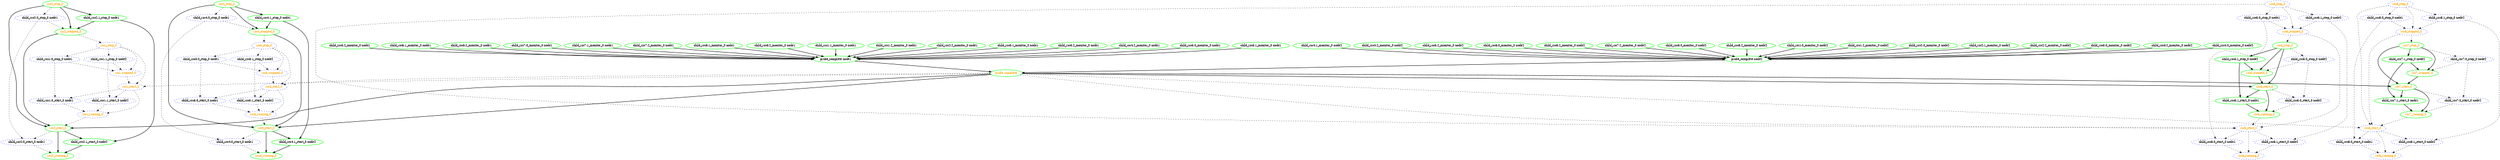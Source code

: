 digraph "g" {
	size = "30,30"
"probe_complete" [ style=bold color="green" fontcolor="orange" ]
"probe_complete node1" [ style=bold color="green" fontcolor="black" ]
"child_rsc1:1_monitor_0 node1" [ style=bold color="green" fontcolor="black" ]
"child_rsc1:2_monitor_0 node1" [ style=bold color="green" fontcolor="black" ]
"child_rsc2:2_monitor_0 node1" [ style=bold color="green" fontcolor="black" ]
"child_rsc3:1_monitor_0 node1" [ style=bold color="green" fontcolor="black" ]
"child_rsc3:2_monitor_0 node1" [ style=bold color="green" fontcolor="black" ]
"child_rsc4:2_monitor_0 node1" [ style=bold color="green" fontcolor="black" ]
"child_rsc5:0_monitor_0 node1" [ style=bold color="green" fontcolor="black" ]
"child_rsc5:1_monitor_0 node1" [ style=bold color="green" fontcolor="black" ]
"child_rsc5:2_monitor_0 node1" [ style=bold color="green" fontcolor="black" ]
"child_rsc6:1_monitor_0 node1" [ style=bold color="green" fontcolor="black" ]
"child_rsc6:2_monitor_0 node1" [ style=bold color="green" fontcolor="black" ]
"child_rsc7:0_monitor_0 node1" [ style=bold color="green" fontcolor="black" ]
"child_rsc7:1_monitor_0 node1" [ style=bold color="green" fontcolor="black" ]
"child_rsc7:2_monitor_0 node1" [ style=bold color="green" fontcolor="black" ]
"child_rsc8:1_monitor_0 node1" [ style=bold color="green" fontcolor="black" ]
"child_rsc8:2_monitor_0 node1" [ style=bold color="green" fontcolor="black" ]
"probe_complete node2" [ style=bold color="green" fontcolor="black" ]
"child_rsc1:0_monitor_0 node2" [ style=bold color="green" fontcolor="black" ]
"child_rsc1:2_monitor_0 node2" [ style=bold color="green" fontcolor="black" ]
"child_rsc2:0_monitor_0 node2" [ style=bold color="green" fontcolor="black" ]
"child_rsc2:1_monitor_0 node2" [ style=bold color="green" fontcolor="black" ]
"child_rsc2:2_monitor_0 node2" [ style=bold color="green" fontcolor="black" ]
"child_rsc3:0_monitor_0 node2" [ style=bold color="green" fontcolor="black" ]
"child_rsc3:2_monitor_0 node2" [ style=bold color="green" fontcolor="black" ]
"child_rsc4:0_monitor_0 node2" [ style=bold color="green" fontcolor="black" ]
"child_rsc4:1_monitor_0 node2" [ style=bold color="green" fontcolor="black" ]
"child_rsc4:2_monitor_0 node2" [ style=bold color="green" fontcolor="black" ]
"child_rsc5:2_monitor_0 node2" [ style=bold color="green" fontcolor="black" ]
"child_rsc6:0_monitor_0 node2" [ style=bold color="green" fontcolor="black" ]
"child_rsc6:2_monitor_0 node2" [ style=bold color="green" fontcolor="black" ]
"child_rsc7:2_monitor_0 node2" [ style=bold color="green" fontcolor="black" ]
"child_rsc8:0_monitor_0 node2" [ style=bold color="green" fontcolor="black" ]
"child_rsc8:2_monitor_0 node2" [ style=bold color="green" fontcolor="black" ]
"child_rsc1:0_stop_0 node1" [ style="dashed" color="blue" fontcolor="black" ]
"child_rsc1:0_start_0 node1" [ style="dashed" color="blue" fontcolor="black" ]
"child_rsc1:1_stop_0 node2" [ style="dashed" color="blue" fontcolor="black" ]
"child_rsc1:1_start_0 node2" [ style="dashed" color="blue" fontcolor="black" ]
"rsc1_start_0" [ style="dashed" color="blue" fontcolor="orange" ]
"rsc1_running_0" [ style="dashed" color="blue" fontcolor="orange" ]
"rsc1_stop_0" [ style="dashed" color="blue" fontcolor="orange" ]
"rsc1_stopped_0" [ style="dashed" color="blue" fontcolor="orange" ]
"child_rsc2:0_stop_0 node1" [ style="dashed" color="blue" fontcolor="black" ]
"child_rsc2:0_start_0 node1" [ style="dashed" color="blue" fontcolor="black" ]
"child_rsc2:1_stop_0 node1" [ style=bold color="green" fontcolor="black" ]
"child_rsc2:1_start_0 node2" [ style=bold color="green" fontcolor="black" ]
"rsc2_start_0" [ style=bold color="green" fontcolor="orange" ]
"rsc2_running_0" [ style=bold color="green" fontcolor="orange" ]
"rsc2_stop_0" [ style=bold color="green" fontcolor="orange" ]
"rsc2_stopped_0" [ style=bold color="green" fontcolor="orange" ]
"child_rsc3:0_stop_0 node1" [ style="dashed" color="blue" fontcolor="black" ]
"child_rsc3:0_start_0 node1" [ style="dashed" color="blue" fontcolor="black" ]
"child_rsc3:1_stop_0 node2" [ style="dashed" color="blue" fontcolor="black" ]
"child_rsc3:1_start_0 node2" [ style="dashed" color="blue" fontcolor="black" ]
"rsc3_start_0" [ style="dashed" color="blue" fontcolor="orange" ]
"rsc3_running_0" [ style="dashed" color="blue" fontcolor="orange" ]
"rsc3_stop_0" [ style="dashed" color="blue" fontcolor="orange" ]
"rsc3_stopped_0" [ style="dashed" color="blue" fontcolor="orange" ]
"child_rsc4:0_stop_0 node1" [ style="dashed" color="blue" fontcolor="black" ]
"child_rsc4:0_start_0 node1" [ style="dashed" color="blue" fontcolor="black" ]
"child_rsc4:1_stop_0 node1" [ style=bold color="green" fontcolor="black" ]
"child_rsc4:1_start_0 node2" [ style=bold color="green" fontcolor="black" ]
"rsc4_start_0" [ style=bold color="green" fontcolor="orange" ]
"rsc4_running_0" [ style=bold color="green" fontcolor="orange" ]
"rsc4_stop_0" [ style=bold color="green" fontcolor="orange" ]
"rsc4_stopped_0" [ style=bold color="green" fontcolor="orange" ]
"child_rsc5:0_stop_0 node2" [ style="dashed" color="blue" fontcolor="black" ]
"child_rsc5:0_start_0 node2" [ style="dashed" color="blue" fontcolor="black" ]
"child_rsc5:1_stop_0 node2" [ style=bold color="green" fontcolor="black" ]
"child_rsc5:1_start_0 node1" [ style=bold color="green" fontcolor="black" ]
"rsc5_start_0" [ style=bold color="green" fontcolor="orange" ]
"rsc5_running_0" [ style=bold color="green" fontcolor="orange" ]
"rsc5_stop_0" [ style=bold color="green" fontcolor="orange" ]
"rsc5_stopped_0" [ style=bold color="green" fontcolor="orange" ]
"child_rsc6:0_stop_0 node1" [ style="dashed" color="blue" fontcolor="black" ]
"child_rsc6:0_start_0 node1" [ style="dashed" color="blue" fontcolor="black" ]
"child_rsc6:1_stop_0 node2" [ style="dashed" color="blue" fontcolor="black" ]
"child_rsc6:1_start_0 node2" [ style="dashed" color="blue" fontcolor="black" ]
"rsc6_start_0" [ style="dashed" color="blue" fontcolor="orange" ]
"rsc6_running_0" [ style="dashed" color="blue" fontcolor="orange" ]
"rsc6_stop_0" [ style="dashed" color="blue" fontcolor="orange" ]
"rsc6_stopped_0" [ style="dashed" color="blue" fontcolor="orange" ]
"child_rsc7:0_stop_0 node2" [ style="dashed" color="blue" fontcolor="black" ]
"child_rsc7:0_start_0 node2" [ style="dashed" color="blue" fontcolor="black" ]
"child_rsc7:1_stop_0 node2" [ style=bold color="green" fontcolor="black" ]
"child_rsc7:1_start_0 node1" [ style=bold color="green" fontcolor="black" ]
"rsc7_start_0" [ style=bold color="green" fontcolor="orange" ]
"rsc7_running_0" [ style=bold color="green" fontcolor="orange" ]
"rsc7_stop_0" [ style=bold color="green" fontcolor="orange" ]
"rsc7_stopped_0" [ style=bold color="green" fontcolor="orange" ]
"child_rsc8:0_stop_0 node1" [ style="dashed" color="blue" fontcolor="black" ]
"child_rsc8:0_start_0 node1" [ style="dashed" color="blue" fontcolor="black" ]
"child_rsc8:1_stop_0 node2" [ style="dashed" color="blue" fontcolor="black" ]
"child_rsc8:1_start_0 node2" [ style="dashed" color="blue" fontcolor="black" ]
"rsc8_start_0" [ style="dashed" color="blue" fontcolor="orange" ]
"rsc8_running_0" [ style="dashed" color="blue" fontcolor="orange" ]
"rsc8_stop_0" [ style="dashed" color="blue" fontcolor="orange" ]
"rsc8_stopped_0" [ style="dashed" color="blue" fontcolor="orange" ]
"probe_complete node1" -> "probe_complete" [ style = bold]
"probe_complete node2" -> "probe_complete" [ style = bold]
"child_rsc1:1_monitor_0 node1" -> "probe_complete node1" [ style = bold]
"child_rsc1:2_monitor_0 node1" -> "probe_complete node1" [ style = bold]
"child_rsc2:2_monitor_0 node1" -> "probe_complete node1" [ style = bold]
"child_rsc3:1_monitor_0 node1" -> "probe_complete node1" [ style = bold]
"child_rsc3:2_monitor_0 node1" -> "probe_complete node1" [ style = bold]
"child_rsc4:2_monitor_0 node1" -> "probe_complete node1" [ style = bold]
"child_rsc5:0_monitor_0 node1" -> "probe_complete node1" [ style = bold]
"child_rsc5:1_monitor_0 node1" -> "probe_complete node1" [ style = bold]
"child_rsc5:2_monitor_0 node1" -> "probe_complete node1" [ style = bold]
"child_rsc6:1_monitor_0 node1" -> "probe_complete node1" [ style = bold]
"child_rsc6:2_monitor_0 node1" -> "probe_complete node1" [ style = bold]
"child_rsc7:0_monitor_0 node1" -> "probe_complete node1" [ style = bold]
"child_rsc7:1_monitor_0 node1" -> "probe_complete node1" [ style = bold]
"child_rsc7:2_monitor_0 node1" -> "probe_complete node1" [ style = bold]
"child_rsc8:1_monitor_0 node1" -> "probe_complete node1" [ style = bold]
"child_rsc8:2_monitor_0 node1" -> "probe_complete node1" [ style = bold]
"child_rsc1:0_monitor_0 node2" -> "probe_complete node2" [ style = bold]
"child_rsc1:2_monitor_0 node2" -> "probe_complete node2" [ style = bold]
"child_rsc2:0_monitor_0 node2" -> "probe_complete node2" [ style = bold]
"child_rsc2:1_monitor_0 node2" -> "probe_complete node2" [ style = bold]
"child_rsc2:2_monitor_0 node2" -> "probe_complete node2" [ style = bold]
"child_rsc3:0_monitor_0 node2" -> "probe_complete node2" [ style = bold]
"child_rsc3:2_monitor_0 node2" -> "probe_complete node2" [ style = bold]
"child_rsc4:0_monitor_0 node2" -> "probe_complete node2" [ style = bold]
"child_rsc4:1_monitor_0 node2" -> "probe_complete node2" [ style = bold]
"child_rsc4:2_monitor_0 node2" -> "probe_complete node2" [ style = bold]
"child_rsc5:2_monitor_0 node2" -> "probe_complete node2" [ style = bold]
"child_rsc6:0_monitor_0 node2" -> "probe_complete node2" [ style = bold]
"child_rsc6:2_monitor_0 node2" -> "probe_complete node2" [ style = bold]
"child_rsc7:2_monitor_0 node2" -> "probe_complete node2" [ style = bold]
"child_rsc8:0_monitor_0 node2" -> "probe_complete node2" [ style = bold]
"child_rsc8:2_monitor_0 node2" -> "probe_complete node2" [ style = bold]
"rsc1_stop_0" -> "child_rsc1:0_stop_0 node1" [ style = dashed]
"child_rsc1:0_stop_0 node1" -> "child_rsc1:0_start_0 node1" [ style = dashed]
"rsc1_start_0" -> "child_rsc1:0_start_0 node1" [ style = dashed]
"rsc1_stop_0" -> "child_rsc1:1_stop_0 node2" [ style = dashed]
"child_rsc1:1_stop_0 node2" -> "child_rsc1:1_start_0 node2" [ style = dashed]
"rsc1_start_0" -> "child_rsc1:1_start_0 node2" [ style = dashed]
"probe_complete" -> "rsc1_start_0" [ style = dashed]
"rsc1_stop_0" -> "rsc1_start_0" [ style = dashed]
"rsc1_stopped_0" -> "rsc1_start_0" [ style = dashed]
"rsc1_start_0" -> "rsc1_running_0" [ style = dashed]
"child_rsc1:0_start_0 node1" -> "rsc1_running_0" [ style = dashed]
"child_rsc1:1_start_0 node2" -> "rsc1_running_0" [ style = dashed]
"rsc2_stopped_0" -> "rsc1_stop_0" [ style = dashed]
"rsc1_stop_0" -> "rsc1_stopped_0" [ style = dashed]
"child_rsc1:0_stop_0 node1" -> "rsc1_stopped_0" [ style = dashed]
"child_rsc1:1_stop_0 node2" -> "rsc1_stopped_0" [ style = dashed]
"rsc2_stop_0" -> "child_rsc2:0_stop_0 node1" [ style = dashed]
"child_rsc2:0_stop_0 node1" -> "child_rsc2:0_start_0 node1" [ style = dashed]
"rsc2_start_0" -> "child_rsc2:0_start_0 node1" [ style = dashed]
"rsc2_stop_0" -> "child_rsc2:1_stop_0 node1" [ style = bold]
"child_rsc2:1_stop_0 node1" -> "child_rsc2:1_start_0 node2" [ style = bold]
"rsc2_start_0" -> "child_rsc2:1_start_0 node2" [ style = bold]
"probe_complete" -> "rsc2_start_0" [ style = bold]
"rsc1_running_0" -> "rsc2_start_0" [ style = dashed]
"rsc2_stop_0" -> "rsc2_start_0" [ style = bold]
"rsc2_stopped_0" -> "rsc2_start_0" [ style = bold]
"child_rsc2:0_start_0 node1" -> "rsc2_running_0" [ style = dashed]
"child_rsc2:1_start_0 node2" -> "rsc2_running_0" [ style = bold]
"rsc2_start_0" -> "rsc2_running_0" [ style = bold]
"child_rsc2:0_stop_0 node1" -> "rsc2_stopped_0" [ style = dashed]
"child_rsc2:1_stop_0 node1" -> "rsc2_stopped_0" [ style = bold]
"rsc2_stop_0" -> "rsc2_stopped_0" [ style = bold]
"rsc3_stop_0" -> "child_rsc3:0_stop_0 node1" [ style = dashed]
"child_rsc3:0_stop_0 node1" -> "child_rsc3:0_start_0 node1" [ style = dashed]
"rsc3_start_0" -> "child_rsc3:0_start_0 node1" [ style = dashed]
"rsc3_stop_0" -> "child_rsc3:1_stop_0 node2" [ style = dashed]
"child_rsc3:1_stop_0 node2" -> "child_rsc3:1_start_0 node2" [ style = dashed]
"rsc3_start_0" -> "child_rsc3:1_start_0 node2" [ style = dashed]
"probe_complete" -> "rsc3_start_0" [ style = dashed]
"rsc3_stop_0" -> "rsc3_start_0" [ style = dashed]
"rsc3_stopped_0" -> "rsc3_start_0" [ style = dashed]
"rsc3_start_0" -> "rsc3_running_0" [ style = dashed]
"child_rsc3:0_start_0 node1" -> "rsc3_running_0" [ style = dashed]
"child_rsc3:1_start_0 node2" -> "rsc3_running_0" [ style = dashed]
"rsc4_stopped_0" -> "rsc3_stop_0" [ style = dashed]
"rsc3_stop_0" -> "rsc3_stopped_0" [ style = dashed]
"child_rsc3:0_stop_0 node1" -> "rsc3_stopped_0" [ style = dashed]
"child_rsc3:1_stop_0 node2" -> "rsc3_stopped_0" [ style = dashed]
"rsc4_stop_0" -> "child_rsc4:0_stop_0 node1" [ style = dashed]
"child_rsc4:0_stop_0 node1" -> "child_rsc4:0_start_0 node1" [ style = dashed]
"rsc4_start_0" -> "child_rsc4:0_start_0 node1" [ style = dashed]
"rsc4_stop_0" -> "child_rsc4:1_stop_0 node1" [ style = bold]
"child_rsc4:1_stop_0 node1" -> "child_rsc4:1_start_0 node2" [ style = bold]
"rsc4_start_0" -> "child_rsc4:1_start_0 node2" [ style = bold]
"probe_complete" -> "rsc4_start_0" [ style = bold]
"rsc3_running_0" -> "rsc4_start_0" [ style = dashed]
"rsc4_stop_0" -> "rsc4_start_0" [ style = bold]
"rsc4_stopped_0" -> "rsc4_start_0" [ style = bold]
"child_rsc4:0_start_0 node1" -> "rsc4_running_0" [ style = dashed]
"child_rsc4:1_start_0 node2" -> "rsc4_running_0" [ style = bold]
"rsc4_start_0" -> "rsc4_running_0" [ style = bold]
"child_rsc4:0_stop_0 node1" -> "rsc4_stopped_0" [ style = dashed]
"child_rsc4:1_stop_0 node1" -> "rsc4_stopped_0" [ style = bold]
"rsc4_stop_0" -> "rsc4_stopped_0" [ style = bold]
"rsc5_stop_0" -> "child_rsc5:0_stop_0 node2" [ style = dashed]
"child_rsc5:0_stop_0 node2" -> "child_rsc5:0_start_0 node2" [ style = dashed]
"rsc5_start_0" -> "child_rsc5:0_start_0 node2" [ style = dashed]
"rsc5_stop_0" -> "child_rsc5:1_stop_0 node2" [ style = bold]
"child_rsc5:1_stop_0 node2" -> "child_rsc5:1_start_0 node1" [ style = bold]
"rsc5_start_0" -> "child_rsc5:1_start_0 node1" [ style = bold]
"probe_complete" -> "rsc5_start_0" [ style = bold]
"rsc5_stop_0" -> "rsc5_start_0" [ style = bold]
"rsc5_stopped_0" -> "rsc5_start_0" [ style = bold]
"child_rsc5:0_start_0 node2" -> "rsc5_running_0" [ style = dashed]
"child_rsc5:1_start_0 node1" -> "rsc5_running_0" [ style = bold]
"rsc5_start_0" -> "rsc5_running_0" [ style = bold]
"rsc6_stopped_0" -> "rsc5_stop_0" [ style = dashed]
"child_rsc5:0_stop_0 node2" -> "rsc5_stopped_0" [ style = dashed]
"child_rsc5:1_stop_0 node2" -> "rsc5_stopped_0" [ style = bold]
"rsc5_stop_0" -> "rsc5_stopped_0" [ style = bold]
"rsc6_stop_0" -> "child_rsc6:0_stop_0 node1" [ style = dashed]
"child_rsc6:0_stop_0 node1" -> "child_rsc6:0_start_0 node1" [ style = dashed]
"rsc6_start_0" -> "child_rsc6:0_start_0 node1" [ style = dashed]
"rsc6_stop_0" -> "child_rsc6:1_stop_0 node2" [ style = dashed]
"child_rsc6:1_stop_0 node2" -> "child_rsc6:1_start_0 node2" [ style = dashed]
"rsc6_start_0" -> "child_rsc6:1_start_0 node2" [ style = dashed]
"rsc5_running_0" -> "rsc6_start_0" [ style = dashed]
"probe_complete" -> "rsc6_start_0" [ style = dashed]
"rsc6_stop_0" -> "rsc6_start_0" [ style = dashed]
"rsc6_stopped_0" -> "rsc6_start_0" [ style = dashed]
"rsc6_start_0" -> "rsc6_running_0" [ style = dashed]
"child_rsc6:0_start_0 node1" -> "rsc6_running_0" [ style = dashed]
"child_rsc6:1_start_0 node2" -> "rsc6_running_0" [ style = dashed]
"rsc6_stop_0" -> "rsc6_stopped_0" [ style = dashed]
"child_rsc6:0_stop_0 node1" -> "rsc6_stopped_0" [ style = dashed]
"child_rsc6:1_stop_0 node2" -> "rsc6_stopped_0" [ style = dashed]
"rsc7_stop_0" -> "child_rsc7:0_stop_0 node2" [ style = dashed]
"child_rsc7:0_stop_0 node2" -> "child_rsc7:0_start_0 node2" [ style = dashed]
"rsc7_start_0" -> "child_rsc7:0_start_0 node2" [ style = dashed]
"rsc7_stop_0" -> "child_rsc7:1_stop_0 node2" [ style = bold]
"child_rsc7:1_stop_0 node2" -> "child_rsc7:1_start_0 node1" [ style = bold]
"rsc7_start_0" -> "child_rsc7:1_start_0 node1" [ style = bold]
"probe_complete" -> "rsc7_start_0" [ style = bold]
"rsc7_stop_0" -> "rsc7_start_0" [ style = bold]
"rsc7_stopped_0" -> "rsc7_start_0" [ style = bold]
"child_rsc7:0_start_0 node2" -> "rsc7_running_0" [ style = dashed]
"child_rsc7:1_start_0 node1" -> "rsc7_running_0" [ style = bold]
"rsc7_start_0" -> "rsc7_running_0" [ style = bold]
"rsc8_stopped_0" -> "rsc7_stop_0" [ style = dashed]
"child_rsc7:0_stop_0 node2" -> "rsc7_stopped_0" [ style = dashed]
"child_rsc7:1_stop_0 node2" -> "rsc7_stopped_0" [ style = bold]
"rsc7_stop_0" -> "rsc7_stopped_0" [ style = bold]
"rsc8_stop_0" -> "child_rsc8:0_stop_0 node1" [ style = dashed]
"child_rsc8:0_stop_0 node1" -> "child_rsc8:0_start_0 node1" [ style = dashed]
"rsc8_start_0" -> "child_rsc8:0_start_0 node1" [ style = dashed]
"rsc8_stop_0" -> "child_rsc8:1_stop_0 node2" [ style = dashed]
"child_rsc8:1_stop_0 node2" -> "child_rsc8:1_start_0 node2" [ style = dashed]
"rsc8_start_0" -> "child_rsc8:1_start_0 node2" [ style = dashed]
"rsc7_running_0" -> "rsc8_start_0" [ style = dashed]
"probe_complete" -> "rsc8_start_0" [ style = dashed]
"rsc8_stop_0" -> "rsc8_start_0" [ style = dashed]
"rsc8_stopped_0" -> "rsc8_start_0" [ style = dashed]
"rsc8_start_0" -> "rsc8_running_0" [ style = dashed]
"child_rsc8:0_start_0 node1" -> "rsc8_running_0" [ style = dashed]
"child_rsc8:1_start_0 node2" -> "rsc8_running_0" [ style = dashed]
"rsc8_stop_0" -> "rsc8_stopped_0" [ style = dashed]
"child_rsc8:0_stop_0 node1" -> "rsc8_stopped_0" [ style = dashed]
"child_rsc8:1_stop_0 node2" -> "rsc8_stopped_0" [ style = dashed]
}
